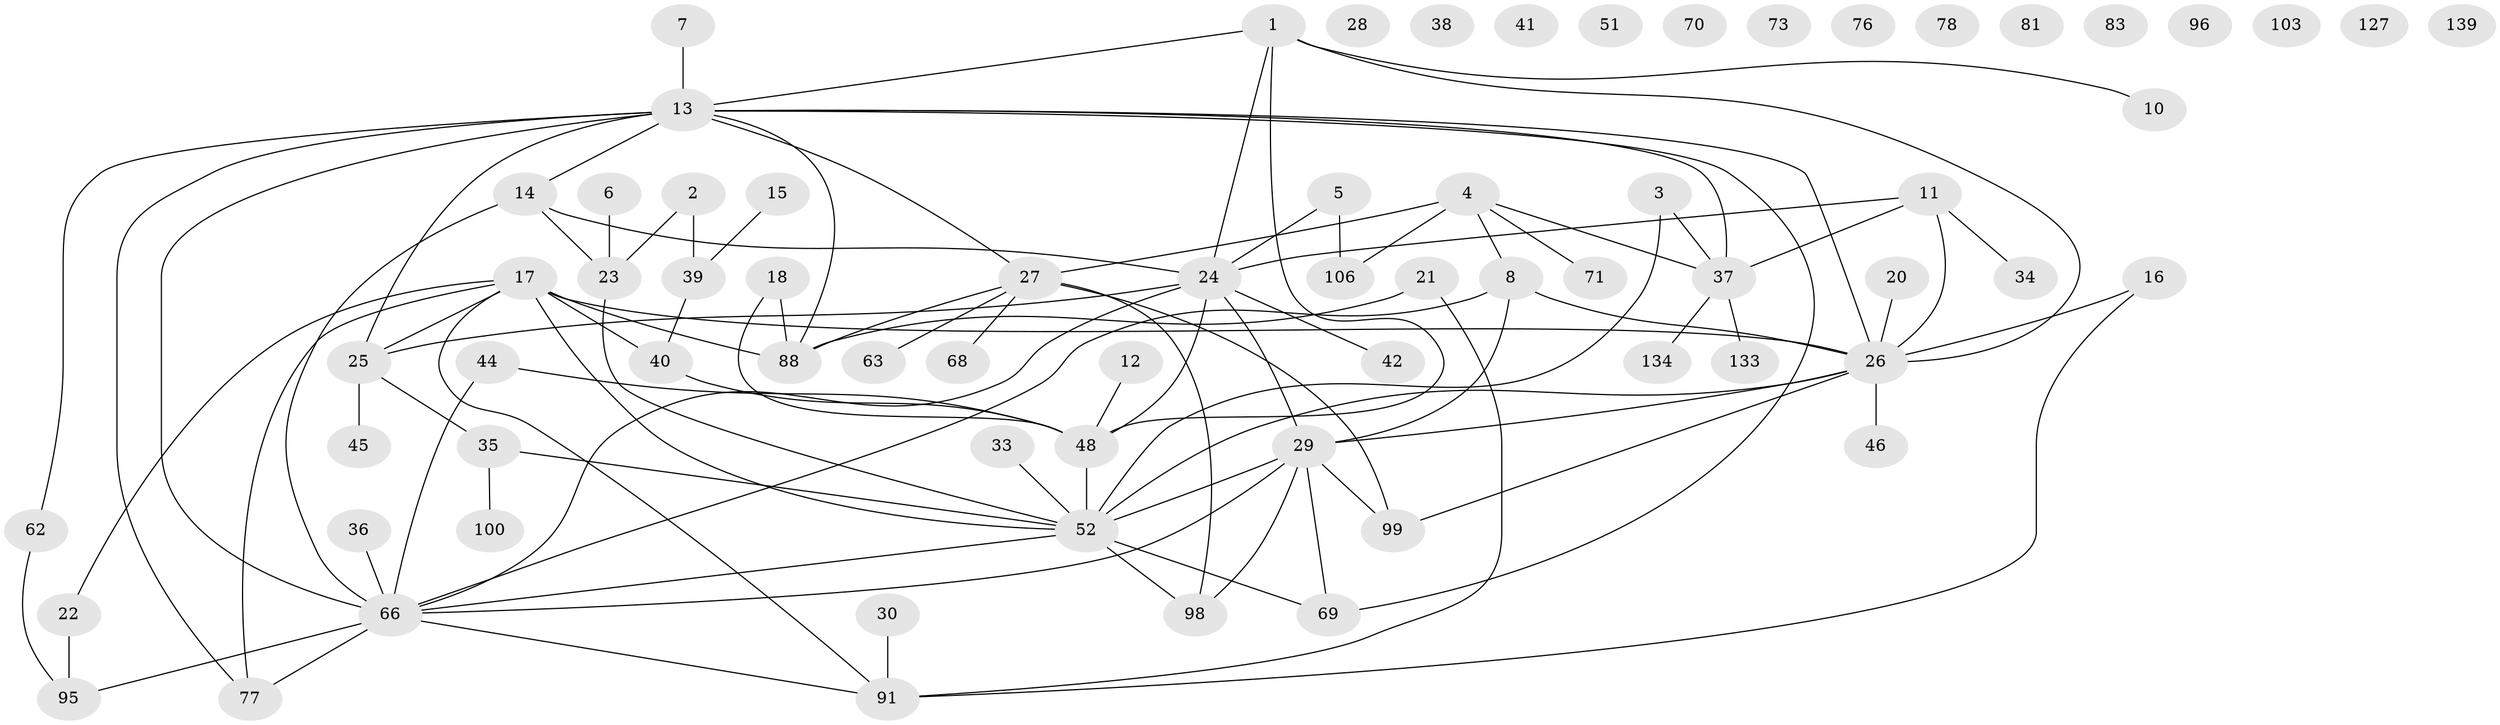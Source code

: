 // original degree distribution, {3: 0.2357142857142857, 2: 0.2, 1: 0.24285714285714285, 8: 0.014285714285714285, 4: 0.11428571428571428, 7: 0.014285714285714285, 0: 0.09285714285714286, 6: 0.06428571428571428, 5: 0.02142857142857143}
// Generated by graph-tools (version 1.1) at 2025/12/03/09/25 04:12:55]
// undirected, 70 vertices, 97 edges
graph export_dot {
graph [start="1"]
  node [color=gray90,style=filled];
  1 [super="+50+9"];
  2 [super="+119"];
  3 [super="+140"];
  4 [super="+118+19"];
  5 [super="+72"];
  6;
  7 [super="+65"];
  8 [super="+115+114"];
  10;
  11 [super="+92+67"];
  12;
  13 [super="+137+89+86+60"];
  14 [super="+59"];
  15;
  16;
  17 [super="+58+64"];
  18;
  20;
  21;
  22 [super="+84"];
  23 [super="+85"];
  24 [super="+31+43"];
  25 [super="+97"];
  26 [super="+90+116+74+87"];
  27 [super="+54"];
  28;
  29 [super="+53+49"];
  30;
  33 [super="+55"];
  34 [super="+123"];
  35;
  36;
  37 [super="+61+104"];
  38;
  39 [super="+79"];
  40;
  41 [super="+47"];
  42;
  44 [super="+107"];
  45;
  46;
  48 [super="+108+82+101+56"];
  51;
  52 [super="+132+94"];
  62;
  63;
  66 [super="+121+125+80"];
  68;
  69;
  70;
  71;
  73;
  76;
  77;
  78;
  81;
  83;
  88 [super="+102+126+117"];
  91 [super="+111+120"];
  95;
  96;
  98;
  99;
  100;
  103;
  106;
  127;
  133;
  134;
  139;
  1 -- 48 [weight=2];
  1 -- 24;
  1 -- 10;
  1 -- 26;
  1 -- 13;
  2 -- 23;
  2 -- 39;
  3 -- 37;
  3 -- 52;
  4 -- 106;
  4 -- 37;
  4 -- 71;
  4 -- 8;
  4 -- 27 [weight=2];
  5 -- 106;
  5 -- 24;
  6 -- 23;
  7 -- 13;
  8 -- 29;
  8 -- 26;
  8 -- 66;
  11 -- 26;
  11 -- 37;
  11 -- 24;
  11 -- 34;
  12 -- 48;
  13 -- 62;
  13 -- 69;
  13 -- 37;
  13 -- 77;
  13 -- 14;
  13 -- 27;
  13 -- 66 [weight=2];
  13 -- 26;
  13 -- 88;
  13 -- 25;
  14 -- 66;
  14 -- 24;
  14 -- 23;
  15 -- 39;
  16 -- 91;
  16 -- 26;
  17 -- 77;
  17 -- 91;
  17 -- 52 [weight=2];
  17 -- 40;
  17 -- 26 [weight=2];
  17 -- 88 [weight=2];
  17 -- 22;
  17 -- 25;
  18 -- 48;
  18 -- 88;
  20 -- 26;
  21 -- 91;
  21 -- 88;
  22 -- 95;
  23 -- 52;
  24 -- 66;
  24 -- 29 [weight=2];
  24 -- 42;
  24 -- 48;
  24 -- 25;
  25 -- 35;
  25 -- 45;
  26 -- 46;
  26 -- 29;
  26 -- 52;
  26 -- 99;
  27 -- 98;
  27 -- 99;
  27 -- 68;
  27 -- 88;
  27 -- 63;
  29 -- 99;
  29 -- 98;
  29 -- 69;
  29 -- 52 [weight=2];
  29 -- 66;
  30 -- 91;
  33 -- 52;
  35 -- 100;
  35 -- 52;
  36 -- 66;
  37 -- 134;
  37 -- 133;
  39 -- 40;
  40 -- 48;
  44 -- 66;
  44 -- 48;
  48 -- 52;
  52 -- 98;
  52 -- 66;
  52 -- 69;
  62 -- 95;
  66 -- 77;
  66 -- 95;
  66 -- 91;
}
